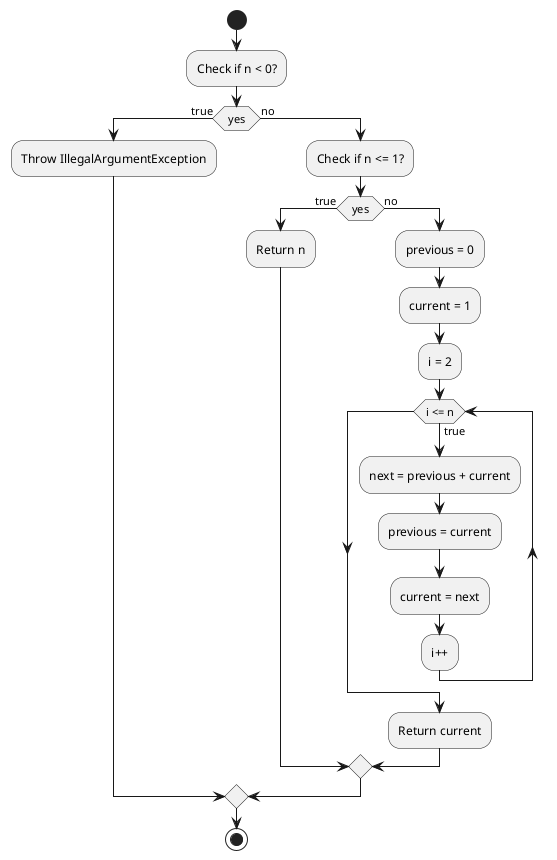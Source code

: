 @startuml
'https://plantuml.com/activity-diagram-beta

start
:Check if n < 0?;
if (yes) then (true)
  :Throw IllegalArgumentException;
else (no)
  :Check if n <= 1?;
  if (yes) then (true)
    :Return n;
  else (no)
    :previous = 0;
    :current = 1;
    :i = 2;
    while (i <= n) is (true)
      :next = previous + current;
      :previous = current;
      :current = next;
      :i++;
    endwhile
    :Return current;
  endif
endif
stop
@enduml
